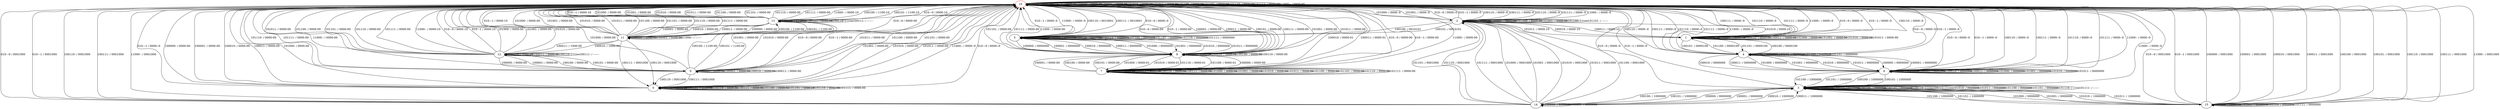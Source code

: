 digraph {
10 [color="red"]
0
1
2
3
4
5
6
7
8
9
11
12
13
14
15
10 -> 10 [label="010---0 / 0000-00"]
10 -> 10 [label="010---1 / 0000-00"]
10 -> 10 [label="100000- / 0000-00"]
10 -> 10 [label="100001- / 0000-00"]
10 -> 7 [label="100010- / 0000-01"]
10 -> 7 [label="100011- / 0000-01"]
10 -> 13 [label="100100- / 1100-10"]
10 -> 13 [label="100101- / 1100-10"]
10 -> 5 [label="100110- / 0010001"]
10 -> 5 [label="100111- / 0010001"]
10 -> 2 [label="101000- / 0000--0"]
10 -> 2 [label="101001- / 0000--0"]
10 -> 10 [label="101010- / 0000-00"]
10 -> 10 [label="101011- / 0000-00"]
10 -> 10 [label="101100- / 0000-00"]
10 -> 10 [label="101101- / 0000-00"]
10 -> 10 [label="101110- / 0000-00"]
10 -> 10 [label="101111- / 0000-00"]
10 -> 10 [label="11000-- / 0000-00"]
0 -> 10 [label="010---0 / 0000--0"]
0 -> 10 [label="010---1 / 0000--0"]
0 -> 10 [label="100000- / 0000-00"]
0 -> 10 [label="100001- / 0000-00"]
0 -> 10 [label="100010- / 0000-00"]
0 -> 10 [label="100011- / 0000-00"]
0 -> 0 [label="100100- / 0000-00"]
0 -> 0 [label="100101- / 0000-00"]
0 -> 0 [label="100110- / 0000-00"]
0 -> 0 [label="100111- / 0000-00"]
0 -> 10 [label="101000- / 0000-00"]
0 -> 10 [label="101001- / 0000-00"]
0 -> 10 [label="101010- / 0000-00"]
0 -> 10 [label="101011- / 0000-00"]
0 -> 0 [label="101100- / 0000-00"]
0 -> 0 [label="101101- / 0000-00"]
0 -> 0 [label="101110- / 0000-00"]
0 -> 0 [label="101111- / 0000-00"]
0 -> 10 [label="11000-- / 0000--0"]
1 -> 10 [label="010---0 / 0000--0"]
1 -> 10 [label="010---1 / 0000--0"]
1 -> 1 [label="100000- / 0000-00"]
1 -> 1 [label="100001- / 0000-00"]
1 -> 1 [label="100010- / 0000-00"]
1 -> 1 [label="100011- / 0000-00"]
1 -> 4 [label="100100- / 0000100"]
1 -> 4 [label="100101- / 0000100"]
1 -> 10 [label="100110- / 0000--0"]
1 -> 10 [label="100111- / 0000--0"]
1 -> 1 [label="101000- / 0000-00"]
1 -> 1 [label="101001- / 0000-00"]
1 -> 1 [label="101010- / 0000-00"]
1 -> 1 [label="101011- / 0000-00"]
1 -> 4 [label="101100- / 0000100"]
1 -> 4 [label="101101- / 0000100"]
1 -> 10 [label="101110- / 0000--0"]
1 -> 10 [label="101111- / 0000--0"]
1 -> 10 [label="11000-- / 0000--0"]
2 -> 10 [label="010---0 / 0000--0"]
2 -> 10 [label="010---1 / 0000--0"]
2 -> 2 [label="100000- / 0000-00"]
2 -> 2 [label="100001- / 0000-00"]
2 -> 1 [label="100010- / 0000-10"]
2 -> 1 [label="100011- / 0000-10"]
2 -> 5 [label="100100- / 0010101"]
2 -> 5 [label="100101- / 0010101"]
2 -> 10 [label="100110- / 0000--0"]
2 -> 10 [label="100111- / 0000--0"]
2 -> 2 [label="101000- / 0000-00"]
2 -> 2 [label="101001- / 0000-00"]
2 -> 1 [label="101010- / 0000-10"]
2 -> 1 [label="101011- / 0000-10"]
2 -> 2 [label="101100- / -------"]
2 -> 2 [label="101101- / -------"]
2 -> 10 [label="101110- / 0000--0"]
2 -> 10 [label="101111- / 0000--0"]
2 -> 10 [label="11000-- / 0000--0"]
3 -> 10 [label="010---0 / 0000--0"]
3 -> 10 [label="010---1 / 0000--0"]
3 -> 14 [label="100000- / 0000000"]
3 -> 14 [label="100001- / 0000000"]
3 -> 3 [label="100010- / 0000000"]
3 -> 3 [label="100011- / 0000000"]
3 -> 3 [label="100100- / 0000000"]
3 -> 3 [label="100101- / 0000000"]
3 -> 3 [label="100110- / -------"]
3 -> 3 [label="100111- / -------"]
3 -> 15 [label="101000- / 0000000"]
3 -> 15 [label="101001- / 0000000"]
3 -> 3 [label="101010- / 0000000"]
3 -> 3 [label="101011- / 0000000"]
3 -> 3 [label="101100- / 0000000"]
3 -> 3 [label="101101- / 0000000"]
3 -> 3 [label="101110- / -------"]
3 -> 3 [label="101111- / -------"]
3 -> 10 [label="11000-- / 0000--0"]
4 -> 10 [label="010---0 / 0000--0"]
4 -> 10 [label="010---1 / 0000--0"]
4 -> 6 [label="100000- / 0000000"]
4 -> 6 [label="100001- / 0000000"]
4 -> 6 [label="100010- / 0000000"]
4 -> 6 [label="100011- / 0000000"]
4 -> 4 [label="100100- / 0000000"]
4 -> 4 [label="100101- / 0000000"]
4 -> 10 [label="100110- / 0000--0"]
4 -> 10 [label="100111- / 0000--0"]
4 -> 6 [label="101000- / 0000000"]
4 -> 6 [label="101001- / 0000000"]
4 -> 6 [label="101010- / 0000000"]
4 -> 6 [label="101011- / 0000000"]
4 -> 4 [label="101100- / 0000000"]
4 -> 4 [label="101101- / 0000000"]
4 -> 10 [label="101110- / 0000--0"]
4 -> 10 [label="101111- / 0000--0"]
4 -> 10 [label="11000-- / 0000--0"]
5 -> 10 [label="010---0 / 0000--0"]
5 -> 10 [label="010---1 / 0000--0"]
5 -> 8 [label="100000- / 0000000"]
5 -> 8 [label="100001- / 0000000"]
5 -> 8 [label="100010- / 0000000"]
5 -> 8 [label="100011- / 0000000"]
5 -> 5 [label="100100- / 0000000"]
5 -> 5 [label="100101- / 0000000"]
5 -> 5 [label="100110- / 0000000"]
5 -> 5 [label="100111- / 0000000"]
5 -> 8 [label="101000- / 0000000"]
5 -> 8 [label="101001- / 0000000"]
5 -> 8 [label="101010- / 0000000"]
5 -> 8 [label="101011- / 0000000"]
5 -> 5 [label="101100- / 0000000"]
5 -> 5 [label="101101- / 0000000"]
5 -> 5 [label="101110- / 0000000"]
5 -> 5 [label="101111- / 0000000"]
5 -> 10 [label="11000-- / 0000--0"]
6 -> 10 [label="010---0 / 0000--0"]
6 -> 10 [label="010---1 / 0000--0"]
6 -> 6 [label="100000- / 0000000"]
6 -> 6 [label="100001- / 0000000"]
6 -> 6 [label="100010- / 0000000"]
6 -> 6 [label="100011- / 0000000"]
6 -> 3 [label="100100- / 1000000"]
6 -> 3 [label="100101- / 1000000"]
6 -> 10 [label="100110- / 0000--0"]
6 -> 10 [label="100111- / 0000--0"]
6 -> 6 [label="101000- / 0000000"]
6 -> 6 [label="101001- / 0000000"]
6 -> 6 [label="101010- / 0000000"]
6 -> 6 [label="101011- / 0000000"]
6 -> 3 [label="101100- / 1000000"]
6 -> 3 [label="101101- / 1000000"]
6 -> 10 [label="101110- / 0000--0"]
6 -> 10 [label="101111- / 0000--0"]
6 -> 10 [label="11000-- / 0000--0"]
7 -> 10 [label="010---0 / 0000-00"]
7 -> 10 [label="010---1 / 0000-00"]
7 -> 8 [label="100000- / 0000-00"]
7 -> 8 [label="100001- / 0000-00"]
7 -> 7 [label="100010- / 0000-00"]
7 -> 7 [label="100011- / 0000-00"]
7 -> 8 [label="100100- / 0000-00"]
7 -> 8 [label="100101- / 0000-00"]
7 -> 7 [label="100110- / 0000-00"]
7 -> 7 [label="100111- / 0000-00"]
7 -> 7 [label="101000- / 0000-00"]
7 -> 7 [label="101001- / 0000-00"]
7 -> 7 [label="101010- / 0000-00"]
7 -> 7 [label="101011- / 0000-00"]
7 -> 7 [label="101100- / 0000-00"]
7 -> 7 [label="101101- / 0000-00"]
7 -> 7 [label="101110- / 0000-00"]
7 -> 7 [label="101111- / 0000-00"]
7 -> 10 [label="11000-- / 0000-00"]
8 -> 10 [label="010---0 / 0000-00"]
8 -> 10 [label="010---1 / 0000-00"]
8 -> 8 [label="100000- / 0000-00"]
8 -> 10 [label="100001- / 0000-00"]
8 -> 8 [label="100010- / 0000-00"]
8 -> 10 [label="100011- / 0000-00"]
8 -> 8 [label="100100- / 0000-00"]
8 -> 10 [label="100101- / 0000-00"]
8 -> 8 [label="100110- / 0000-00"]
8 -> 10 [label="100111- / 0000-00"]
8 -> 7 [label="101000- / 0000-01"]
8 -> 10 [label="101001- / 0000-00"]
8 -> 7 [label="101010- / 0000-01"]
8 -> 10 [label="101011- / 0000-00"]
8 -> 7 [label="101100- / 0000-01"]
8 -> 10 [label="101101- / 0000-00"]
8 -> 7 [label="101110- / 0000-01"]
8 -> 10 [label="101111- / 0000-00"]
8 -> 10 [label="11000-- / 0000-00"]
9 -> 10 [label="010---0 / 0000-00"]
9 -> 10 [label="010---1 / 0000-00"]
9 -> 9 [label="100000- / 0000-00"]
9 -> 9 [label="100001- / 0000-00"]
9 -> 9 [label="100010- / 0000-00"]
9 -> 9 [label="100011- / 0000-00"]
9 -> 13 [label="100100- / 1100-00"]
9 -> 13 [label="100101- / 1100-00"]
9 -> 0 [label="100110- / 0001000"]
9 -> 0 [label="100111- / 0001000"]
9 -> 10 [label="101000- / 0000-00"]
9 -> 10 [label="101001- / 0000-00"]
9 -> 10 [label="101010- / 0000-00"]
9 -> 10 [label="101011- / 0000-00"]
9 -> 10 [label="101100- / 0000-00"]
9 -> 10 [label="101101- / 0000-00"]
9 -> 10 [label="101110- / 0000-00"]
9 -> 10 [label="101111- / 0000-00"]
9 -> 10 [label="11000-- / 0000-00"]
11 -> 10 [label="010---0 / 0000-00"]
11 -> 10 [label="010---1 / 0000-10"]
11 -> 11 [label="100000- / 0000-00"]
11 -> 11 [label="100001- / 0000-00"]
11 -> 12 [label="100010- / 1000-00"]
11 -> 12 [label="100011- / 1000-00"]
11 -> 13 [label="100100- / 1100-00"]
11 -> 13 [label="100101- / 1100-00"]
11 -> 0 [label="100110- / 0001000"]
11 -> 0 [label="100111- / 0001000"]
11 -> 10 [label="101000- / 0000-00"]
11 -> 10 [label="101001- / 0000-00"]
11 -> 10 [label="101010- / 0000-00"]
11 -> 10 [label="101011- / 0000-00"]
11 -> 10 [label="101100- / 0000-00"]
11 -> 10 [label="101101- / 0000-00"]
11 -> 10 [label="101110- / 0000-00"]
11 -> 10 [label="101111- / 0000-00"]
11 -> 11 [label="11000-- / -------"]
12 -> 10 [label="010---0 / 0000-10"]
12 -> 10 [label="010---1 / 0000-10"]
12 -> 9 [label="100000- / 0000-00"]
12 -> 9 [label="100001- / 0000-00"]
12 -> 12 [label="100010- / 0000-00"]
12 -> 12 [label="100011- / 0000-00"]
12 -> 9 [label="100100- / 0000-00"]
12 -> 9 [label="100101- / 0000-00"]
12 -> 12 [label="100110- / -------"]
12 -> 12 [label="100111- / -------"]
12 -> 10 [label="101000- / 0000-00"]
12 -> 10 [label="101001- / 0000-00"]
12 -> 10 [label="101010- / 0000-00"]
12 -> 10 [label="101011- / 0000-00"]
12 -> 10 [label="101100- / 0000-00"]
12 -> 10 [label="101101- / 0000-00"]
12 -> 10 [label="101110- / 0000-00"]
12 -> 10 [label="101111- / 0000-00"]
12 -> 10 [label="11000-- / 0000-10"]
13 -> 10 [label="010---0 / 0000-10"]
13 -> 10 [label="010---1 / 0000-10"]
13 -> 11 [label="100000- / 0000-00"]
13 -> 11 [label="100001- / 0000-00"]
13 -> 11 [label="100010- / 0000-00"]
13 -> 11 [label="100011- / 0000-00"]
13 -> 13 [label="100100- / 0100-00"]
13 -> 13 [label="100101- / 0100-00"]
13 -> 13 [label="100110- / -------"]
13 -> 13 [label="100111- / -------"]
13 -> 10 [label="101000- / 0000-00"]
13 -> 10 [label="101001- / 0000-00"]
13 -> 10 [label="101010- / 0000-00"]
13 -> 10 [label="101011- / 0000-00"]
13 -> 10 [label="101100- / 0000-00"]
13 -> 10 [label="101101- / 0000-00"]
13 -> 10 [label="101110- / 0000-00"]
13 -> 10 [label="101111- / 0000-00"]
13 -> 10 [label="11000-- / 0000-10"]
14 -> 10 [label="010---0 / 0001000"]
14 -> 10 [label="010---1 / 0001000"]
14 -> 14 [label="100000- / 0000000"]
14 -> 14 [label="100001- / 0000000"]
14 -> 3 [label="100010- / 1000000"]
14 -> 3 [label="100011- / 1000000"]
14 -> 3 [label="100100- / 1000000"]
14 -> 3 [label="100101- / 1000000"]
14 -> 10 [label="100110- / 0001000"]
14 -> 10 [label="100111- / 0001000"]
14 -> 2 [label="101000- / 0001000"]
14 -> 2 [label="101001- / 0001000"]
14 -> 2 [label="101010- / 0001000"]
14 -> 2 [label="101011- / 0001000"]
14 -> 2 [label="101100- / 0001000"]
14 -> 2 [label="101101- / 0001000"]
14 -> 2 [label="101110- / 0001000"]
14 -> 2 [label="101111- / 0001000"]
14 -> 10 [label="11000-- / 0001000"]
15 -> 10 [label="010---0 / 0001000"]
15 -> 10 [label="010---1 / 0001000"]
15 -> 10 [label="100000- / 0001000"]
15 -> 10 [label="100001- / 0001000"]
15 -> 10 [label="100010- / 0001000"]
15 -> 10 [label="100011- / 0001000"]
15 -> 10 [label="100100- / 0001000"]
15 -> 10 [label="100101- / 0001000"]
15 -> 10 [label="100110- / 0001000"]
15 -> 10 [label="100111- / 0001000"]
15 -> 15 [label="101000- / 0000000"]
15 -> 15 [label="101001- / 0000000"]
15 -> 3 [label="101010- / 1000000"]
15 -> 3 [label="101011- / 1000000"]
15 -> 3 [label="101100- / 1000000"]
15 -> 3 [label="101101- / 1000000"]
15 -> 15 [label="101110- / 0000000"]
15 -> 15 [label="101111- / 0000000"]
15 -> 10 [label="11000-- / 0001000"]
}
